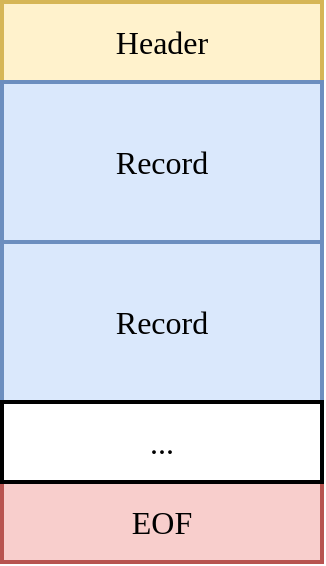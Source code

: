 <mxfile>
    <diagram id="01uPDX8obmPtBe0iNOlm" name="IPS">
        <mxGraphModel dx="777" dy="396" grid="1" gridSize="10" guides="1" tooltips="1" connect="1" arrows="1" fold="1" page="1" pageScale="1" pageWidth="850" pageHeight="1100" math="0" shadow="0">
            <root>
                <mxCell id="0"/>
                <mxCell id="1" parent="0"/>
                <mxCell id="2" value="Header" style="rounded=0;whiteSpace=wrap;html=1;strokeWidth=2;fontFamily=Source Code Pro;fontSource=https%3A%2F%2Ffonts.googleapis.com%2Fcss%3Ffamily%3DSource%2BCode%2BPro;fontSize=16;fillColor=#fff2cc;strokeColor=#d6b656;" parent="1" vertex="1">
                    <mxGeometry x="320" y="80" width="160" height="40" as="geometry"/>
                </mxCell>
                <mxCell id="3" value="Record" style="rounded=0;whiteSpace=wrap;html=1;strokeWidth=2;fontFamily=Source Code Pro;fontSource=https%3A%2F%2Ffonts.googleapis.com%2Fcss%3Ffamily%3DSource%2BCode%2BPro;fontSize=16;fillColor=#dae8fc;strokeColor=#6c8ebf;" parent="1" vertex="1">
                    <mxGeometry x="320" y="120" width="160" height="80" as="geometry"/>
                </mxCell>
                <mxCell id="4" value="Record" style="rounded=0;whiteSpace=wrap;html=1;strokeWidth=2;fontFamily=Source Code Pro;fontSource=https%3A%2F%2Ffonts.googleapis.com%2Fcss%3Ffamily%3DSource%2BCode%2BPro;fontSize=16;fillColor=#dae8fc;strokeColor=#6c8ebf;" parent="1" vertex="1">
                    <mxGeometry x="320" y="200" width="160" height="80" as="geometry"/>
                </mxCell>
                <mxCell id="5" value="EOF" style="rounded=0;whiteSpace=wrap;html=1;strokeWidth=2;fontFamily=Source Code Pro;fontSource=https%3A%2F%2Ffonts.googleapis.com%2Fcss%3Ffamily%3DSource%2BCode%2BPro;fontSize=16;fillColor=#f8cecc;strokeColor=#b85450;" parent="1" vertex="1">
                    <mxGeometry x="320" y="320" width="160" height="40" as="geometry"/>
                </mxCell>
                <mxCell id="6" value="..." style="rounded=0;whiteSpace=wrap;html=1;strokeWidth=2;fontFamily=Source Code Pro;fontSource=https%3A%2F%2Ffonts.googleapis.com%2Fcss%3Ffamily%3DSource%2BCode%2BPro;fontSize=16;" parent="1" vertex="1">
                    <mxGeometry x="320" y="280" width="160" height="40" as="geometry"/>
                </mxCell>
            </root>
        </mxGraphModel>
    </diagram>
    <diagram id="ERob74WOLtS-y4debFCv" name="Record">
        <mxGraphModel dx="1127" dy="574" grid="1" gridSize="10" guides="1" tooltips="1" connect="1" arrows="1" fold="1" page="1" pageScale="1" pageWidth="850" pageHeight="1100" math="0" shadow="0">
            <root>
                <mxCell id="UopN9iBcI4FJE0YuzmKF-0"/>
                <mxCell id="UopN9iBcI4FJE0YuzmKF-1" parent="UopN9iBcI4FJE0YuzmKF-0"/>
                <mxCell id="tFtgcCnlZDJ06RcZY8ZC-0" value="Offset" style="rounded=0;whiteSpace=wrap;html=1;strokeWidth=2;fontFamily=Source Code Pro;fontSource=https%3A%2F%2Ffonts.googleapis.com%2Fcss%3Ffamily%3DSource%2BCode%2BPro;fontSize=16;fillColor=#fff2cc;strokeColor=#d6b656;" parent="UopN9iBcI4FJE0YuzmKF-1" vertex="1">
                    <mxGeometry x="160" y="80" width="160" height="40" as="geometry"/>
                </mxCell>
                <mxCell id="tFtgcCnlZDJ06RcZY8ZC-1" value="Size" style="rounded=0;whiteSpace=wrap;html=1;strokeWidth=2;fontFamily=Source Code Pro;fontSource=https%3A%2F%2Ffonts.googleapis.com%2Fcss%3Ffamily%3DSource%2BCode%2BPro;fontSize=16;fillColor=#dae8fc;strokeColor=#6c8ebf;" parent="UopN9iBcI4FJE0YuzmKF-1" vertex="1">
                    <mxGeometry x="160" y="120" width="160" height="40" as="geometry"/>
                </mxCell>
                <mxCell id="tFtgcCnlZDJ06RcZY8ZC-3" value="Data" style="rounded=0;whiteSpace=wrap;html=1;strokeWidth=2;fontFamily=Source Code Pro;fontSource=https%3A%2F%2Ffonts.googleapis.com%2Fcss%3Ffamily%3DSource%2BCode%2BPro;fontSize=16;fillColor=#f8cecc;strokeColor=#b85450;" parent="UopN9iBcI4FJE0YuzmKF-1" vertex="1">
                    <mxGeometry x="160" y="160" width="160" height="120" as="geometry"/>
                </mxCell>
                <mxCell id="tFtgcCnlZDJ06RcZY8ZC-5" value="Offset" style="rounded=0;whiteSpace=wrap;html=1;strokeWidth=2;fontFamily=Source Code Pro;fontSource=https%3A%2F%2Ffonts.googleapis.com%2Fcss%3Ffamily%3DSource%2BCode%2BPro;fontSize=16;fillColor=#fff2cc;strokeColor=#d6b656;" parent="UopN9iBcI4FJE0YuzmKF-1" vertex="1">
                    <mxGeometry x="520" y="80" width="160" height="40" as="geometry"/>
                </mxCell>
                <mxCell id="tFtgcCnlZDJ06RcZY8ZC-6" value="0" style="rounded=0;whiteSpace=wrap;html=1;strokeWidth=2;fontFamily=Source Code Pro;fontSource=https%3A%2F%2Ffonts.googleapis.com%2Fcss%3Ffamily%3DSource%2BCode%2BPro;fontSize=16;fillColor=#dae8fc;strokeColor=#6c8ebf;" parent="UopN9iBcI4FJE0YuzmKF-1" vertex="1">
                    <mxGeometry x="520" y="120" width="160" height="40" as="geometry"/>
                </mxCell>
                <mxCell id="tFtgcCnlZDJ06RcZY8ZC-7" value="Data" style="rounded=0;whiteSpace=wrap;html=1;strokeWidth=2;fontFamily=Source Code Pro;fontSource=https%3A%2F%2Ffonts.googleapis.com%2Fcss%3Ffamily%3DSource%2BCode%2BPro;fontSize=16;fillColor=#f8cecc;strokeColor=#b85450;" parent="UopN9iBcI4FJE0YuzmKF-1" vertex="1">
                    <mxGeometry x="520" y="200" width="160" height="40" as="geometry"/>
                </mxCell>
                <mxCell id="tFtgcCnlZDJ06RcZY8ZC-8" value="Size" style="rounded=0;whiteSpace=wrap;html=1;strokeWidth=2;fontFamily=Source Code Pro;fontSource=https%3A%2F%2Ffonts.googleapis.com%2Fcss%3Ffamily%3DSource%2BCode%2BPro;fontSize=16;fillColor=#dae8fc;strokeColor=#6c8ebf;" parent="UopN9iBcI4FJE0YuzmKF-1" vertex="1">
                    <mxGeometry x="520" y="160" width="160" height="40" as="geometry"/>
                </mxCell>
                <mxCell id="tFtgcCnlZDJ06RcZY8ZC-9" value="Basic" style="text;html=1;strokeColor=none;fillColor=none;align=center;verticalAlign=middle;whiteSpace=wrap;rounded=0;fontSize=18;fontFamily=Source Code Pro;fontSource=https%3A%2F%2Ffonts.googleapis.com%2Fcss%3Ffamily%3DSource%2BCode%2BPro;" parent="UopN9iBcI4FJE0YuzmKF-1" vertex="1">
                    <mxGeometry x="210" y="40" width="60" height="30" as="geometry"/>
                </mxCell>
                <mxCell id="tFtgcCnlZDJ06RcZY8ZC-10" value="RLE" style="text;html=1;strokeColor=none;fillColor=none;align=center;verticalAlign=middle;whiteSpace=wrap;rounded=0;fontSize=18;fontFamily=Source Code Pro;fontSource=https%3A%2F%2Ffonts.googleapis.com%2Fcss%3Ffamily%3DSource%2BCode%2BPro;" parent="UopN9iBcI4FJE0YuzmKF-1" vertex="1">
                    <mxGeometry x="570" y="40" width="60" height="30" as="geometry"/>
                </mxCell>
            </root>
        </mxGraphModel>
    </diagram>
</mxfile>